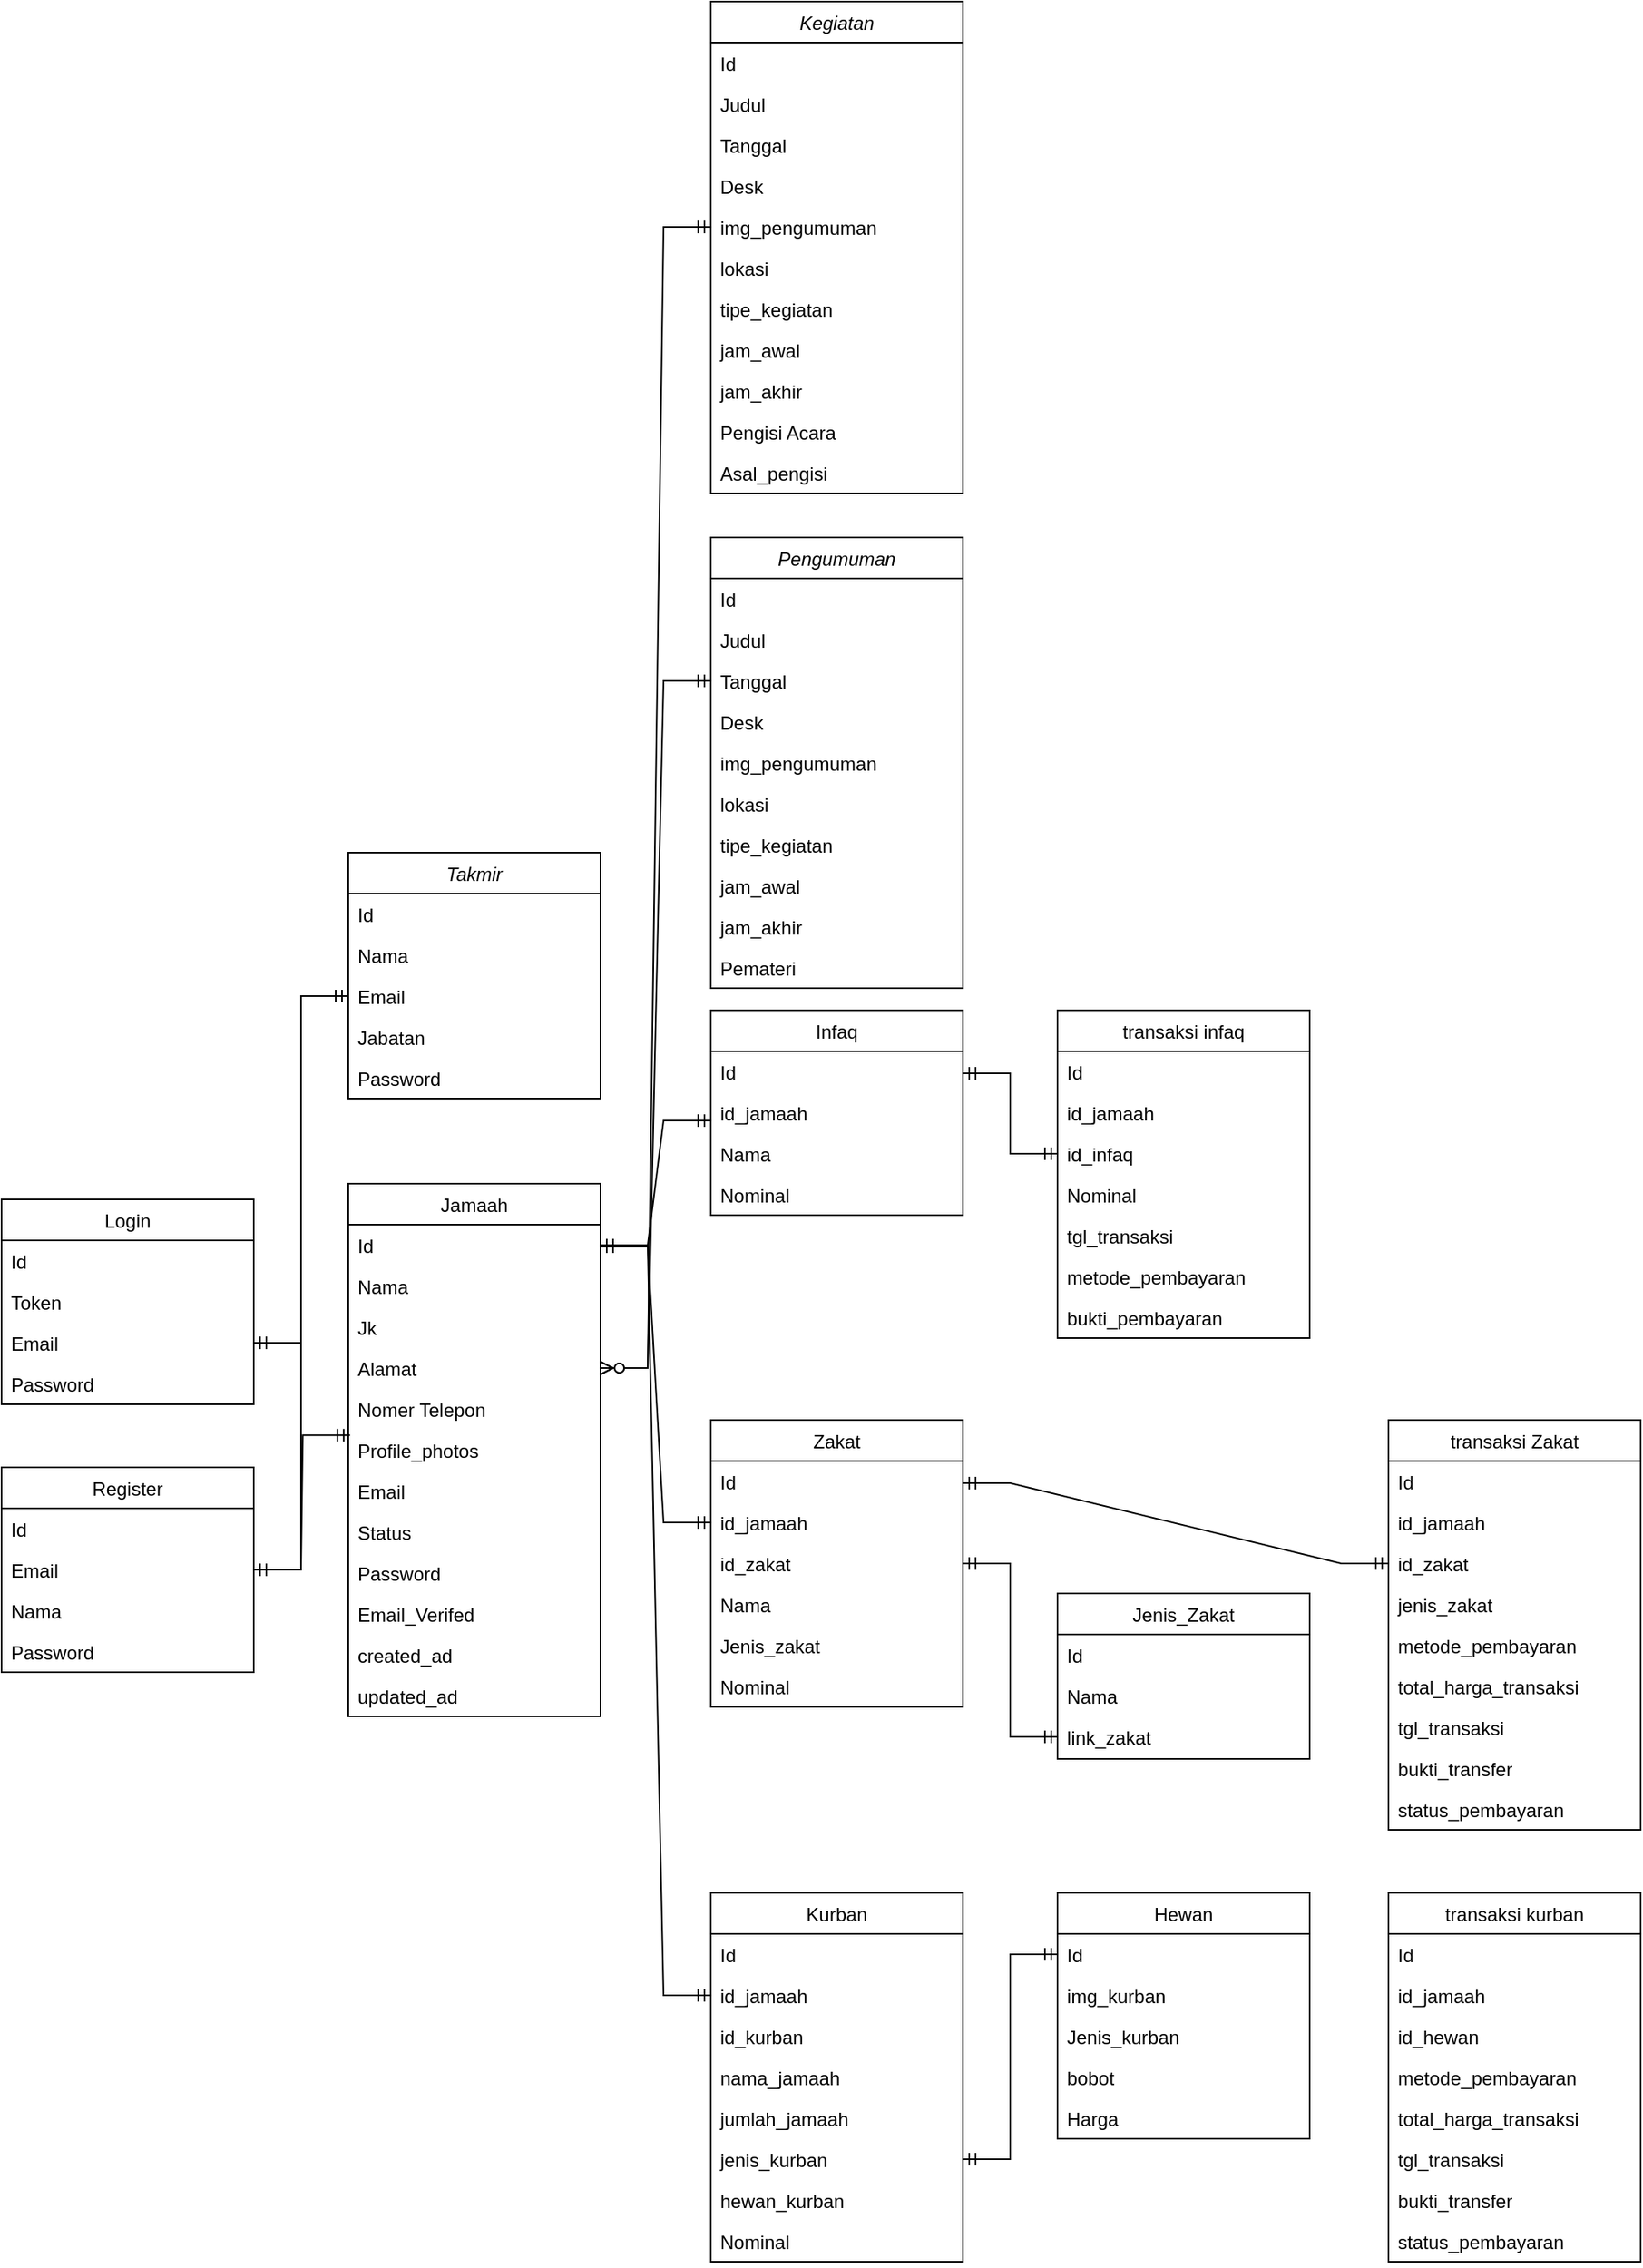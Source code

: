 <mxfile version="22.1.3" type="github">
  <diagram id="C5RBs43oDa-KdzZeNtuy" name="Page-1">
    <mxGraphModel dx="1323" dy="1892" grid="1" gridSize="10" guides="1" tooltips="1" connect="1" arrows="1" fold="1" page="1" pageScale="1" pageWidth="827" pageHeight="1169" math="0" shadow="0">
      <root>
        <mxCell id="WIyWlLk6GJQsqaUBKTNV-0" />
        <mxCell id="WIyWlLk6GJQsqaUBKTNV-1" parent="WIyWlLk6GJQsqaUBKTNV-0" />
        <mxCell id="zkfFHV4jXpPFQw0GAbJ--0" value="Takmir" style="swimlane;fontStyle=2;align=center;verticalAlign=top;childLayout=stackLayout;horizontal=1;startSize=26;horizontalStack=0;resizeParent=1;resizeLast=0;collapsible=1;marginBottom=0;rounded=0;shadow=0;strokeWidth=1;" parent="WIyWlLk6GJQsqaUBKTNV-1" vertex="1">
          <mxGeometry x="250" y="-10" width="160" height="156" as="geometry">
            <mxRectangle x="230" y="140" width="160" height="26" as="alternateBounds" />
          </mxGeometry>
        </mxCell>
        <mxCell id="zkfFHV4jXpPFQw0GAbJ--1" value="Id" style="text;align=left;verticalAlign=top;spacingLeft=4;spacingRight=4;overflow=hidden;rotatable=0;points=[[0,0.5],[1,0.5]];portConstraint=eastwest;" parent="zkfFHV4jXpPFQw0GAbJ--0" vertex="1">
          <mxGeometry y="26" width="160" height="26" as="geometry" />
        </mxCell>
        <mxCell id="zkfFHV4jXpPFQw0GAbJ--2" value="Nama" style="text;align=left;verticalAlign=top;spacingLeft=4;spacingRight=4;overflow=hidden;rotatable=0;points=[[0,0.5],[1,0.5]];portConstraint=eastwest;rounded=0;shadow=0;html=0;" parent="zkfFHV4jXpPFQw0GAbJ--0" vertex="1">
          <mxGeometry y="52" width="160" height="26" as="geometry" />
        </mxCell>
        <mxCell id="zkfFHV4jXpPFQw0GAbJ--3" value="Email" style="text;align=left;verticalAlign=top;spacingLeft=4;spacingRight=4;overflow=hidden;rotatable=0;points=[[0,0.5],[1,0.5]];portConstraint=eastwest;rounded=0;shadow=0;html=0;" parent="zkfFHV4jXpPFQw0GAbJ--0" vertex="1">
          <mxGeometry y="78" width="160" height="26" as="geometry" />
        </mxCell>
        <mxCell id="IEiUYzsJr4Xphvoh2t9h-0" value="Jabatan" style="text;align=left;verticalAlign=top;spacingLeft=4;spacingRight=4;overflow=hidden;rotatable=0;points=[[0,0.5],[1,0.5]];portConstraint=eastwest;rounded=0;shadow=0;html=0;" parent="zkfFHV4jXpPFQw0GAbJ--0" vertex="1">
          <mxGeometry y="104" width="160" height="26" as="geometry" />
        </mxCell>
        <mxCell id="IEiUYzsJr4Xphvoh2t9h-4" value="Password" style="text;align=left;verticalAlign=top;spacingLeft=4;spacingRight=4;overflow=hidden;rotatable=0;points=[[0,0.5],[1,0.5]];portConstraint=eastwest;rounded=0;shadow=0;html=0;" parent="zkfFHV4jXpPFQw0GAbJ--0" vertex="1">
          <mxGeometry y="130" width="160" height="26" as="geometry" />
        </mxCell>
        <mxCell id="zkfFHV4jXpPFQw0GAbJ--6" value="Jamaah" style="swimlane;fontStyle=0;align=center;verticalAlign=top;childLayout=stackLayout;horizontal=1;startSize=26;horizontalStack=0;resizeParent=1;resizeLast=0;collapsible=1;marginBottom=0;rounded=0;shadow=0;strokeWidth=1;" parent="WIyWlLk6GJQsqaUBKTNV-1" vertex="1">
          <mxGeometry x="250" y="200" width="160" height="338" as="geometry">
            <mxRectangle x="130" y="380" width="160" height="26" as="alternateBounds" />
          </mxGeometry>
        </mxCell>
        <mxCell id="zkfFHV4jXpPFQw0GAbJ--7" value="Id" style="text;align=left;verticalAlign=top;spacingLeft=4;spacingRight=4;overflow=hidden;rotatable=0;points=[[0,0.5],[1,0.5]];portConstraint=eastwest;" parent="zkfFHV4jXpPFQw0GAbJ--6" vertex="1">
          <mxGeometry y="26" width="160" height="26" as="geometry" />
        </mxCell>
        <mxCell id="zkfFHV4jXpPFQw0GAbJ--8" value="Nama" style="text;align=left;verticalAlign=top;spacingLeft=4;spacingRight=4;overflow=hidden;rotatable=0;points=[[0,0.5],[1,0.5]];portConstraint=eastwest;rounded=0;shadow=0;html=0;" parent="zkfFHV4jXpPFQw0GAbJ--6" vertex="1">
          <mxGeometry y="52" width="160" height="26" as="geometry" />
        </mxCell>
        <mxCell id="zkfFHV4jXpPFQw0GAbJ--11" value="Jk" style="text;align=left;verticalAlign=top;spacingLeft=4;spacingRight=4;overflow=hidden;rotatable=0;points=[[0,0.5],[1,0.5]];portConstraint=eastwest;" parent="zkfFHV4jXpPFQw0GAbJ--6" vertex="1">
          <mxGeometry y="78" width="160" height="26" as="geometry" />
        </mxCell>
        <mxCell id="IEiUYzsJr4Xphvoh2t9h-1" value="Alamat" style="text;align=left;verticalAlign=top;spacingLeft=4;spacingRight=4;overflow=hidden;rotatable=0;points=[[0,0.5],[1,0.5]];portConstraint=eastwest;" parent="zkfFHV4jXpPFQw0GAbJ--6" vertex="1">
          <mxGeometry y="104" width="160" height="26" as="geometry" />
        </mxCell>
        <mxCell id="IEiUYzsJr4Xphvoh2t9h-5" value="Nomer Telepon" style="text;align=left;verticalAlign=top;spacingLeft=4;spacingRight=4;overflow=hidden;rotatable=0;points=[[0,0.5],[1,0.5]];portConstraint=eastwest;" parent="zkfFHV4jXpPFQw0GAbJ--6" vertex="1">
          <mxGeometry y="130" width="160" height="26" as="geometry" />
        </mxCell>
        <mxCell id="IEiUYzsJr4Xphvoh2t9h-25" value="Profile_photos" style="text;align=left;verticalAlign=top;spacingLeft=4;spacingRight=4;overflow=hidden;rotatable=0;points=[[0,0.5],[1,0.5]];portConstraint=eastwest;" parent="zkfFHV4jXpPFQw0GAbJ--6" vertex="1">
          <mxGeometry y="156" width="160" height="26" as="geometry" />
        </mxCell>
        <mxCell id="IEiUYzsJr4Xphvoh2t9h-2" value="Email" style="text;align=left;verticalAlign=top;spacingLeft=4;spacingRight=4;overflow=hidden;rotatable=0;points=[[0,0.5],[1,0.5]];portConstraint=eastwest;" parent="zkfFHV4jXpPFQw0GAbJ--6" vertex="1">
          <mxGeometry y="182" width="160" height="26" as="geometry" />
        </mxCell>
        <mxCell id="IEiUYzsJr4Xphvoh2t9h-26" value="Status" style="text;align=left;verticalAlign=top;spacingLeft=4;spacingRight=4;overflow=hidden;rotatable=0;points=[[0,0.5],[1,0.5]];portConstraint=eastwest;" parent="zkfFHV4jXpPFQw0GAbJ--6" vertex="1">
          <mxGeometry y="208" width="160" height="26" as="geometry" />
        </mxCell>
        <mxCell id="IEiUYzsJr4Xphvoh2t9h-3" value="Password" style="text;align=left;verticalAlign=top;spacingLeft=4;spacingRight=4;overflow=hidden;rotatable=0;points=[[0,0.5],[1,0.5]];portConstraint=eastwest;" parent="zkfFHV4jXpPFQw0GAbJ--6" vertex="1">
          <mxGeometry y="234" width="160" height="26" as="geometry" />
        </mxCell>
        <mxCell id="IEiUYzsJr4Xphvoh2t9h-27" value="Email_Verifed" style="text;align=left;verticalAlign=top;spacingLeft=4;spacingRight=4;overflow=hidden;rotatable=0;points=[[0,0.5],[1,0.5]];portConstraint=eastwest;" parent="zkfFHV4jXpPFQw0GAbJ--6" vertex="1">
          <mxGeometry y="260" width="160" height="26" as="geometry" />
        </mxCell>
        <mxCell id="IEiUYzsJr4Xphvoh2t9h-24" value="created_ad" style="text;align=left;verticalAlign=top;spacingLeft=4;spacingRight=4;overflow=hidden;rotatable=0;points=[[0,0.5],[1,0.5]];portConstraint=eastwest;" parent="zkfFHV4jXpPFQw0GAbJ--6" vertex="1">
          <mxGeometry y="286" width="160" height="26" as="geometry" />
        </mxCell>
        <mxCell id="IEiUYzsJr4Xphvoh2t9h-23" value="updated_ad" style="text;align=left;verticalAlign=top;spacingLeft=4;spacingRight=4;overflow=hidden;rotatable=0;points=[[0,0.5],[1,0.5]];portConstraint=eastwest;" parent="zkfFHV4jXpPFQw0GAbJ--6" vertex="1">
          <mxGeometry y="312" width="160" height="26" as="geometry" />
        </mxCell>
        <mxCell id="zkfFHV4jXpPFQw0GAbJ--13" value="Infaq" style="swimlane;fontStyle=0;align=center;verticalAlign=top;childLayout=stackLayout;horizontal=1;startSize=26;horizontalStack=0;resizeParent=1;resizeLast=0;collapsible=1;marginBottom=0;rounded=0;shadow=0;strokeWidth=1;" parent="WIyWlLk6GJQsqaUBKTNV-1" vertex="1">
          <mxGeometry x="480" y="90" width="160" height="130" as="geometry">
            <mxRectangle x="340" y="380" width="170" height="26" as="alternateBounds" />
          </mxGeometry>
        </mxCell>
        <mxCell id="zkfFHV4jXpPFQw0GAbJ--14" value="Id" style="text;align=left;verticalAlign=top;spacingLeft=4;spacingRight=4;overflow=hidden;rotatable=0;points=[[0,0.5],[1,0.5]];portConstraint=eastwest;" parent="zkfFHV4jXpPFQw0GAbJ--13" vertex="1">
          <mxGeometry y="26" width="160" height="26" as="geometry" />
        </mxCell>
        <mxCell id="IEiUYzsJr4Xphvoh2t9h-9" value="id_jamaah" style="text;align=left;verticalAlign=top;spacingLeft=4;spacingRight=4;overflow=hidden;rotatable=0;points=[[0,0.5],[1,0.5]];portConstraint=eastwest;" parent="zkfFHV4jXpPFQw0GAbJ--13" vertex="1">
          <mxGeometry y="52" width="160" height="26" as="geometry" />
        </mxCell>
        <mxCell id="IEiUYzsJr4Xphvoh2t9h-7" value="Nama" style="text;align=left;verticalAlign=top;spacingLeft=4;spacingRight=4;overflow=hidden;rotatable=0;points=[[0,0.5],[1,0.5]];portConstraint=eastwest;" parent="zkfFHV4jXpPFQw0GAbJ--13" vertex="1">
          <mxGeometry y="78" width="160" height="26" as="geometry" />
        </mxCell>
        <mxCell id="IEiUYzsJr4Xphvoh2t9h-8" value="Nominal" style="text;align=left;verticalAlign=top;spacingLeft=4;spacingRight=4;overflow=hidden;rotatable=0;points=[[0,0.5],[1,0.5]];portConstraint=eastwest;" parent="zkfFHV4jXpPFQw0GAbJ--13" vertex="1">
          <mxGeometry y="104" width="160" height="26" as="geometry" />
        </mxCell>
        <mxCell id="IEiUYzsJr4Xphvoh2t9h-10" value="Zakat" style="swimlane;fontStyle=0;align=center;verticalAlign=top;childLayout=stackLayout;horizontal=1;startSize=26;horizontalStack=0;resizeParent=1;resizeLast=0;collapsible=1;marginBottom=0;rounded=0;shadow=0;strokeWidth=1;" parent="WIyWlLk6GJQsqaUBKTNV-1" vertex="1">
          <mxGeometry x="480" y="350" width="160" height="182" as="geometry">
            <mxRectangle x="340" y="380" width="170" height="26" as="alternateBounds" />
          </mxGeometry>
        </mxCell>
        <mxCell id="IEiUYzsJr4Xphvoh2t9h-11" value="Id" style="text;align=left;verticalAlign=top;spacingLeft=4;spacingRight=4;overflow=hidden;rotatable=0;points=[[0,0.5],[1,0.5]];portConstraint=eastwest;" parent="IEiUYzsJr4Xphvoh2t9h-10" vertex="1">
          <mxGeometry y="26" width="160" height="26" as="geometry" />
        </mxCell>
        <mxCell id="IEiUYzsJr4Xphvoh2t9h-12" value="id_jamaah" style="text;align=left;verticalAlign=top;spacingLeft=4;spacingRight=4;overflow=hidden;rotatable=0;points=[[0,0.5],[1,0.5]];portConstraint=eastwest;" parent="IEiUYzsJr4Xphvoh2t9h-10" vertex="1">
          <mxGeometry y="52" width="160" height="26" as="geometry" />
        </mxCell>
        <mxCell id="IEiUYzsJr4Xphvoh2t9h-15" value="id_zakat" style="text;align=left;verticalAlign=top;spacingLeft=4;spacingRight=4;overflow=hidden;rotatable=0;points=[[0,0.5],[1,0.5]];portConstraint=eastwest;" parent="IEiUYzsJr4Xphvoh2t9h-10" vertex="1">
          <mxGeometry y="78" width="160" height="26" as="geometry" />
        </mxCell>
        <mxCell id="IEiUYzsJr4Xphvoh2t9h-13" value="Nama" style="text;align=left;verticalAlign=top;spacingLeft=4;spacingRight=4;overflow=hidden;rotatable=0;points=[[0,0.5],[1,0.5]];portConstraint=eastwest;" parent="IEiUYzsJr4Xphvoh2t9h-10" vertex="1">
          <mxGeometry y="104" width="160" height="26" as="geometry" />
        </mxCell>
        <mxCell id="IEiUYzsJr4Xphvoh2t9h-16" value="Jenis_zakat" style="text;align=left;verticalAlign=top;spacingLeft=4;spacingRight=4;overflow=hidden;rotatable=0;points=[[0,0.5],[1,0.5]];portConstraint=eastwest;" parent="IEiUYzsJr4Xphvoh2t9h-10" vertex="1">
          <mxGeometry y="130" width="160" height="26" as="geometry" />
        </mxCell>
        <mxCell id="IEiUYzsJr4Xphvoh2t9h-14" value="Nominal" style="text;align=left;verticalAlign=top;spacingLeft=4;spacingRight=4;overflow=hidden;rotatable=0;points=[[0,0.5],[1,0.5]];portConstraint=eastwest;" parent="IEiUYzsJr4Xphvoh2t9h-10" vertex="1">
          <mxGeometry y="156" width="160" height="26" as="geometry" />
        </mxCell>
        <mxCell id="IEiUYzsJr4Xphvoh2t9h-17" value="Login" style="swimlane;fontStyle=0;align=center;verticalAlign=top;childLayout=stackLayout;horizontal=1;startSize=26;horizontalStack=0;resizeParent=1;resizeLast=0;collapsible=1;marginBottom=0;rounded=0;shadow=0;strokeWidth=1;" parent="WIyWlLk6GJQsqaUBKTNV-1" vertex="1">
          <mxGeometry x="30" y="210" width="160" height="130" as="geometry">
            <mxRectangle x="340" y="380" width="170" height="26" as="alternateBounds" />
          </mxGeometry>
        </mxCell>
        <mxCell id="IEiUYzsJr4Xphvoh2t9h-18" value="Id" style="text;align=left;verticalAlign=top;spacingLeft=4;spacingRight=4;overflow=hidden;rotatable=0;points=[[0,0.5],[1,0.5]];portConstraint=eastwest;" parent="IEiUYzsJr4Xphvoh2t9h-17" vertex="1">
          <mxGeometry y="26" width="160" height="26" as="geometry" />
        </mxCell>
        <mxCell id="IEiUYzsJr4Xphvoh2t9h-20" value="Token" style="text;align=left;verticalAlign=top;spacingLeft=4;spacingRight=4;overflow=hidden;rotatable=0;points=[[0,0.5],[1,0.5]];portConstraint=eastwest;" parent="IEiUYzsJr4Xphvoh2t9h-17" vertex="1">
          <mxGeometry y="52" width="160" height="26" as="geometry" />
        </mxCell>
        <mxCell id="IEiUYzsJr4Xphvoh2t9h-21" value="Email" style="text;align=left;verticalAlign=top;spacingLeft=4;spacingRight=4;overflow=hidden;rotatable=0;points=[[0,0.5],[1,0.5]];portConstraint=eastwest;" parent="IEiUYzsJr4Xphvoh2t9h-17" vertex="1">
          <mxGeometry y="78" width="160" height="26" as="geometry" />
        </mxCell>
        <mxCell id="IEiUYzsJr4Xphvoh2t9h-22" value="Password" style="text;align=left;verticalAlign=top;spacingLeft=4;spacingRight=4;overflow=hidden;rotatable=0;points=[[0,0.5],[1,0.5]];portConstraint=eastwest;" parent="IEiUYzsJr4Xphvoh2t9h-17" vertex="1">
          <mxGeometry y="104" width="160" height="26" as="geometry" />
        </mxCell>
        <mxCell id="IEiUYzsJr4Xphvoh2t9h-28" value="Register" style="swimlane;fontStyle=0;align=center;verticalAlign=top;childLayout=stackLayout;horizontal=1;startSize=26;horizontalStack=0;resizeParent=1;resizeLast=0;collapsible=1;marginBottom=0;rounded=0;shadow=0;strokeWidth=1;" parent="WIyWlLk6GJQsqaUBKTNV-1" vertex="1">
          <mxGeometry x="30" y="380" width="160" height="130" as="geometry">
            <mxRectangle x="340" y="380" width="170" height="26" as="alternateBounds" />
          </mxGeometry>
        </mxCell>
        <mxCell id="IEiUYzsJr4Xphvoh2t9h-29" value="Id" style="text;align=left;verticalAlign=top;spacingLeft=4;spacingRight=4;overflow=hidden;rotatable=0;points=[[0,0.5],[1,0.5]];portConstraint=eastwest;" parent="IEiUYzsJr4Xphvoh2t9h-28" vertex="1">
          <mxGeometry y="26" width="160" height="26" as="geometry" />
        </mxCell>
        <mxCell id="IEiUYzsJr4Xphvoh2t9h-30" value="Email" style="text;align=left;verticalAlign=top;spacingLeft=4;spacingRight=4;overflow=hidden;rotatable=0;points=[[0,0.5],[1,0.5]];portConstraint=eastwest;" parent="IEiUYzsJr4Xphvoh2t9h-28" vertex="1">
          <mxGeometry y="52" width="160" height="26" as="geometry" />
        </mxCell>
        <mxCell id="IEiUYzsJr4Xphvoh2t9h-31" value="Nama" style="text;align=left;verticalAlign=top;spacingLeft=4;spacingRight=4;overflow=hidden;rotatable=0;points=[[0,0.5],[1,0.5]];portConstraint=eastwest;" parent="IEiUYzsJr4Xphvoh2t9h-28" vertex="1">
          <mxGeometry y="78" width="160" height="26" as="geometry" />
        </mxCell>
        <mxCell id="IEiUYzsJr4Xphvoh2t9h-32" value="Password" style="text;align=left;verticalAlign=top;spacingLeft=4;spacingRight=4;overflow=hidden;rotatable=0;points=[[0,0.5],[1,0.5]];portConstraint=eastwest;" parent="IEiUYzsJr4Xphvoh2t9h-28" vertex="1">
          <mxGeometry y="104" width="160" height="26" as="geometry" />
        </mxCell>
        <mxCell id="IEiUYzsJr4Xphvoh2t9h-33" value="Jenis_Zakat" style="swimlane;fontStyle=0;align=center;verticalAlign=top;childLayout=stackLayout;horizontal=1;startSize=26;horizontalStack=0;resizeParent=1;resizeLast=0;collapsible=1;marginBottom=0;rounded=0;shadow=0;strokeWidth=1;" parent="WIyWlLk6GJQsqaUBKTNV-1" vertex="1">
          <mxGeometry x="700" y="460" width="160" height="105" as="geometry">
            <mxRectangle x="340" y="380" width="170" height="26" as="alternateBounds" />
          </mxGeometry>
        </mxCell>
        <mxCell id="IEiUYzsJr4Xphvoh2t9h-34" value="Id" style="text;align=left;verticalAlign=top;spacingLeft=4;spacingRight=4;overflow=hidden;rotatable=0;points=[[0,0.5],[1,0.5]];portConstraint=eastwest;" parent="IEiUYzsJr4Xphvoh2t9h-33" vertex="1">
          <mxGeometry y="26" width="160" height="26" as="geometry" />
        </mxCell>
        <mxCell id="IEiUYzsJr4Xphvoh2t9h-37" value="Nama" style="text;align=left;verticalAlign=top;spacingLeft=4;spacingRight=4;overflow=hidden;rotatable=0;points=[[0,0.5],[1,0.5]];portConstraint=eastwest;" parent="IEiUYzsJr4Xphvoh2t9h-33" vertex="1">
          <mxGeometry y="52" width="160" height="26" as="geometry" />
        </mxCell>
        <mxCell id="IEiUYzsJr4Xphvoh2t9h-38" value="link_zakat" style="text;align=left;verticalAlign=top;spacingLeft=4;spacingRight=4;overflow=hidden;rotatable=0;points=[[0,0.5],[1,0.5]];portConstraint=eastwest;" parent="IEiUYzsJr4Xphvoh2t9h-33" vertex="1">
          <mxGeometry y="78" width="160" height="26" as="geometry" />
        </mxCell>
        <mxCell id="IEiUYzsJr4Xphvoh2t9h-40" value="Kurban&#xa;" style="swimlane;fontStyle=0;align=center;verticalAlign=top;childLayout=stackLayout;horizontal=1;startSize=26;horizontalStack=0;resizeParent=1;resizeLast=0;collapsible=1;marginBottom=0;rounded=0;shadow=0;strokeWidth=1;" parent="WIyWlLk6GJQsqaUBKTNV-1" vertex="1">
          <mxGeometry x="480" y="650" width="160" height="234" as="geometry">
            <mxRectangle x="340" y="380" width="170" height="26" as="alternateBounds" />
          </mxGeometry>
        </mxCell>
        <mxCell id="IEiUYzsJr4Xphvoh2t9h-41" value="Id" style="text;align=left;verticalAlign=top;spacingLeft=4;spacingRight=4;overflow=hidden;rotatable=0;points=[[0,0.5],[1,0.5]];portConstraint=eastwest;" parent="IEiUYzsJr4Xphvoh2t9h-40" vertex="1">
          <mxGeometry y="26" width="160" height="26" as="geometry" />
        </mxCell>
        <mxCell id="IEiUYzsJr4Xphvoh2t9h-42" value="id_jamaah" style="text;align=left;verticalAlign=top;spacingLeft=4;spacingRight=4;overflow=hidden;rotatable=0;points=[[0,0.5],[1,0.5]];portConstraint=eastwest;" parent="IEiUYzsJr4Xphvoh2t9h-40" vertex="1">
          <mxGeometry y="52" width="160" height="26" as="geometry" />
        </mxCell>
        <mxCell id="4h6nkLaj4pxRH3iRl3Ve-17" value="id_kurban" style="text;align=left;verticalAlign=top;spacingLeft=4;spacingRight=4;overflow=hidden;rotatable=0;points=[[0,0.5],[1,0.5]];portConstraint=eastwest;" vertex="1" parent="IEiUYzsJr4Xphvoh2t9h-40">
          <mxGeometry y="78" width="160" height="26" as="geometry" />
        </mxCell>
        <mxCell id="9MKhEtc_N4q0ZVlKwMZ0-0" value="nama_jamaah" style="text;align=left;verticalAlign=top;spacingLeft=4;spacingRight=4;overflow=hidden;rotatable=0;points=[[0,0.5],[1,0.5]];portConstraint=eastwest;" parent="IEiUYzsJr4Xphvoh2t9h-40" vertex="1">
          <mxGeometry y="104" width="160" height="26" as="geometry" />
        </mxCell>
        <mxCell id="9MKhEtc_N4q0ZVlKwMZ0-1" value="jumlah_jamaah&#xa;&#xa;" style="text;align=left;verticalAlign=top;spacingLeft=4;spacingRight=4;overflow=hidden;rotatable=0;points=[[0,0.5],[1,0.5]];portConstraint=eastwest;" parent="IEiUYzsJr4Xphvoh2t9h-40" vertex="1">
          <mxGeometry y="130" width="160" height="26" as="geometry" />
        </mxCell>
        <mxCell id="IEiUYzsJr4Xphvoh2t9h-43" value="jenis_kurban" style="text;align=left;verticalAlign=top;spacingLeft=4;spacingRight=4;overflow=hidden;rotatable=0;points=[[0,0.5],[1,0.5]];portConstraint=eastwest;" parent="IEiUYzsJr4Xphvoh2t9h-40" vertex="1">
          <mxGeometry y="156" width="160" height="26" as="geometry" />
        </mxCell>
        <mxCell id="IEiUYzsJr4Xphvoh2t9h-44" value="hewan_kurban" style="text;align=left;verticalAlign=top;spacingLeft=4;spacingRight=4;overflow=hidden;rotatable=0;points=[[0,0.5],[1,0.5]];portConstraint=eastwest;" parent="IEiUYzsJr4Xphvoh2t9h-40" vertex="1">
          <mxGeometry y="182" width="160" height="26" as="geometry" />
        </mxCell>
        <mxCell id="IEiUYzsJr4Xphvoh2t9h-45" value="Nominal" style="text;align=left;verticalAlign=top;spacingLeft=4;spacingRight=4;overflow=hidden;rotatable=0;points=[[0,0.5],[1,0.5]];portConstraint=eastwest;" parent="IEiUYzsJr4Xphvoh2t9h-40" vertex="1">
          <mxGeometry y="208" width="160" height="26" as="geometry" />
        </mxCell>
        <mxCell id="IEiUYzsJr4Xphvoh2t9h-54" value="Pengumuman" style="swimlane;fontStyle=2;align=center;verticalAlign=top;childLayout=stackLayout;horizontal=1;startSize=26;horizontalStack=0;resizeParent=1;resizeLast=0;collapsible=1;marginBottom=0;rounded=0;shadow=0;strokeWidth=1;" parent="WIyWlLk6GJQsqaUBKTNV-1" vertex="1">
          <mxGeometry x="480" y="-210" width="160" height="286" as="geometry">
            <mxRectangle x="230" y="140" width="160" height="26" as="alternateBounds" />
          </mxGeometry>
        </mxCell>
        <mxCell id="IEiUYzsJr4Xphvoh2t9h-55" value="Id" style="text;align=left;verticalAlign=top;spacingLeft=4;spacingRight=4;overflow=hidden;rotatable=0;points=[[0,0.5],[1,0.5]];portConstraint=eastwest;" parent="IEiUYzsJr4Xphvoh2t9h-54" vertex="1">
          <mxGeometry y="26" width="160" height="26" as="geometry" />
        </mxCell>
        <mxCell id="IEiUYzsJr4Xphvoh2t9h-56" value="Judul" style="text;align=left;verticalAlign=top;spacingLeft=4;spacingRight=4;overflow=hidden;rotatable=0;points=[[0,0.5],[1,0.5]];portConstraint=eastwest;rounded=0;shadow=0;html=0;" parent="IEiUYzsJr4Xphvoh2t9h-54" vertex="1">
          <mxGeometry y="52" width="160" height="26" as="geometry" />
        </mxCell>
        <mxCell id="IEiUYzsJr4Xphvoh2t9h-57" value="Tanggal&#xa;" style="text;align=left;verticalAlign=top;spacingLeft=4;spacingRight=4;overflow=hidden;rotatable=0;points=[[0,0.5],[1,0.5]];portConstraint=eastwest;rounded=0;shadow=0;html=0;" parent="IEiUYzsJr4Xphvoh2t9h-54" vertex="1">
          <mxGeometry y="78" width="160" height="26" as="geometry" />
        </mxCell>
        <mxCell id="IEiUYzsJr4Xphvoh2t9h-58" value="Desk" style="text;align=left;verticalAlign=top;spacingLeft=4;spacingRight=4;overflow=hidden;rotatable=0;points=[[0,0.5],[1,0.5]];portConstraint=eastwest;rounded=0;shadow=0;html=0;" parent="IEiUYzsJr4Xphvoh2t9h-54" vertex="1">
          <mxGeometry y="104" width="160" height="26" as="geometry" />
        </mxCell>
        <mxCell id="IEiUYzsJr4Xphvoh2t9h-59" value="img_pengumuman" style="text;align=left;verticalAlign=top;spacingLeft=4;spacingRight=4;overflow=hidden;rotatable=0;points=[[0,0.5],[1,0.5]];portConstraint=eastwest;rounded=0;shadow=0;html=0;" parent="IEiUYzsJr4Xphvoh2t9h-54" vertex="1">
          <mxGeometry y="130" width="160" height="26" as="geometry" />
        </mxCell>
        <mxCell id="1JYT7q83hcso8mYHsDBU-39" value="lokasi" style="text;align=left;verticalAlign=top;spacingLeft=4;spacingRight=4;overflow=hidden;rotatable=0;points=[[0,0.5],[1,0.5]];portConstraint=eastwest;rounded=0;shadow=0;html=0;" parent="IEiUYzsJr4Xphvoh2t9h-54" vertex="1">
          <mxGeometry y="156" width="160" height="26" as="geometry" />
        </mxCell>
        <mxCell id="1JYT7q83hcso8mYHsDBU-40" value="tipe_kegiatan" style="text;align=left;verticalAlign=top;spacingLeft=4;spacingRight=4;overflow=hidden;rotatable=0;points=[[0,0.5],[1,0.5]];portConstraint=eastwest;rounded=0;shadow=0;html=0;" parent="IEiUYzsJr4Xphvoh2t9h-54" vertex="1">
          <mxGeometry y="182" width="160" height="26" as="geometry" />
        </mxCell>
        <mxCell id="1JYT7q83hcso8mYHsDBU-41" value="jam_awal" style="text;align=left;verticalAlign=top;spacingLeft=4;spacingRight=4;overflow=hidden;rotatable=0;points=[[0,0.5],[1,0.5]];portConstraint=eastwest;rounded=0;shadow=0;html=0;" parent="IEiUYzsJr4Xphvoh2t9h-54" vertex="1">
          <mxGeometry y="208" width="160" height="26" as="geometry" />
        </mxCell>
        <mxCell id="1JYT7q83hcso8mYHsDBU-42" value="jam_akhir" style="text;align=left;verticalAlign=top;spacingLeft=4;spacingRight=4;overflow=hidden;rotatable=0;points=[[0,0.5],[1,0.5]];portConstraint=eastwest;rounded=0;shadow=0;html=0;" parent="IEiUYzsJr4Xphvoh2t9h-54" vertex="1">
          <mxGeometry y="234" width="160" height="26" as="geometry" />
        </mxCell>
        <mxCell id="1JYT7q83hcso8mYHsDBU-43" value="Pemateri" style="text;align=left;verticalAlign=top;spacingLeft=4;spacingRight=4;overflow=hidden;rotatable=0;points=[[0,0.5],[1,0.5]];portConstraint=eastwest;rounded=0;shadow=0;html=0;" parent="IEiUYzsJr4Xphvoh2t9h-54" vertex="1">
          <mxGeometry y="260" width="160" height="26" as="geometry" />
        </mxCell>
        <mxCell id="1JYT7q83hcso8mYHsDBU-0" value="Hewan" style="swimlane;fontStyle=0;align=center;verticalAlign=top;childLayout=stackLayout;horizontal=1;startSize=26;horizontalStack=0;resizeParent=1;resizeLast=0;collapsible=1;marginBottom=0;rounded=0;shadow=0;strokeWidth=1;" parent="WIyWlLk6GJQsqaUBKTNV-1" vertex="1">
          <mxGeometry x="700" y="650" width="160" height="156" as="geometry">
            <mxRectangle x="340" y="380" width="170" height="26" as="alternateBounds" />
          </mxGeometry>
        </mxCell>
        <mxCell id="1JYT7q83hcso8mYHsDBU-1" value="Id" style="text;align=left;verticalAlign=top;spacingLeft=4;spacingRight=4;overflow=hidden;rotatable=0;points=[[0,0.5],[1,0.5]];portConstraint=eastwest;" parent="1JYT7q83hcso8mYHsDBU-0" vertex="1">
          <mxGeometry y="26" width="160" height="26" as="geometry" />
        </mxCell>
        <mxCell id="1JYT7q83hcso8mYHsDBU-5" value="img_kurban" style="text;align=left;verticalAlign=top;spacingLeft=4;spacingRight=4;overflow=hidden;rotatable=0;points=[[0,0.5],[1,0.5]];portConstraint=eastwest;" parent="1JYT7q83hcso8mYHsDBU-0" vertex="1">
          <mxGeometry y="52" width="160" height="26" as="geometry" />
        </mxCell>
        <mxCell id="1JYT7q83hcso8mYHsDBU-2" value="Jenis_kurban" style="text;align=left;verticalAlign=top;spacingLeft=4;spacingRight=4;overflow=hidden;rotatable=0;points=[[0,0.5],[1,0.5]];portConstraint=eastwest;" parent="1JYT7q83hcso8mYHsDBU-0" vertex="1">
          <mxGeometry y="78" width="160" height="26" as="geometry" />
        </mxCell>
        <mxCell id="1JYT7q83hcso8mYHsDBU-3" value="bobot" style="text;align=left;verticalAlign=top;spacingLeft=4;spacingRight=4;overflow=hidden;rotatable=0;points=[[0,0.5],[1,0.5]];portConstraint=eastwest;" parent="1JYT7q83hcso8mYHsDBU-0" vertex="1">
          <mxGeometry y="104" width="160" height="26" as="geometry" />
        </mxCell>
        <mxCell id="1JYT7q83hcso8mYHsDBU-4" value="Harga" style="text;align=left;verticalAlign=top;spacingLeft=4;spacingRight=4;overflow=hidden;rotatable=0;points=[[0,0.5],[1,0.5]];portConstraint=eastwest;" parent="1JYT7q83hcso8mYHsDBU-0" vertex="1">
          <mxGeometry y="130" width="160" height="26" as="geometry" />
        </mxCell>
        <mxCell id="1JYT7q83hcso8mYHsDBU-6" value="transaksi kurban" style="swimlane;fontStyle=0;align=center;verticalAlign=top;childLayout=stackLayout;horizontal=1;startSize=26;horizontalStack=0;resizeParent=1;resizeLast=0;collapsible=1;marginBottom=0;rounded=0;shadow=0;strokeWidth=1;" parent="WIyWlLk6GJQsqaUBKTNV-1" vertex="1">
          <mxGeometry x="910" y="650" width="160" height="234" as="geometry">
            <mxRectangle x="340" y="380" width="170" height="26" as="alternateBounds" />
          </mxGeometry>
        </mxCell>
        <mxCell id="1JYT7q83hcso8mYHsDBU-7" value="Id" style="text;align=left;verticalAlign=top;spacingLeft=4;spacingRight=4;overflow=hidden;rotatable=0;points=[[0,0.5],[1,0.5]];portConstraint=eastwest;" parent="1JYT7q83hcso8mYHsDBU-6" vertex="1">
          <mxGeometry y="26" width="160" height="26" as="geometry" />
        </mxCell>
        <mxCell id="1JYT7q83hcso8mYHsDBU-8" value="id_jamaah" style="text;align=left;verticalAlign=top;spacingLeft=4;spacingRight=4;overflow=hidden;rotatable=0;points=[[0,0.5],[1,0.5]];portConstraint=eastwest;" parent="1JYT7q83hcso8mYHsDBU-6" vertex="1">
          <mxGeometry y="52" width="160" height="26" as="geometry" />
        </mxCell>
        <mxCell id="1JYT7q83hcso8mYHsDBU-9" value="id_hewan" style="text;align=left;verticalAlign=top;spacingLeft=4;spacingRight=4;overflow=hidden;rotatable=0;points=[[0,0.5],[1,0.5]];portConstraint=eastwest;" parent="1JYT7q83hcso8mYHsDBU-6" vertex="1">
          <mxGeometry y="78" width="160" height="26" as="geometry" />
        </mxCell>
        <mxCell id="1JYT7q83hcso8mYHsDBU-13" value="metode_pembayaran" style="text;align=left;verticalAlign=top;spacingLeft=4;spacingRight=4;overflow=hidden;rotatable=0;points=[[0,0.5],[1,0.5]];portConstraint=eastwest;" parent="1JYT7q83hcso8mYHsDBU-6" vertex="1">
          <mxGeometry y="104" width="160" height="26" as="geometry" />
        </mxCell>
        <mxCell id="1JYT7q83hcso8mYHsDBU-10" value="total_harga_transaksi" style="text;align=left;verticalAlign=top;spacingLeft=4;spacingRight=4;overflow=hidden;rotatable=0;points=[[0,0.5],[1,0.5]];portConstraint=eastwest;" parent="1JYT7q83hcso8mYHsDBU-6" vertex="1">
          <mxGeometry y="130" width="160" height="26" as="geometry" />
        </mxCell>
        <mxCell id="1JYT7q83hcso8mYHsDBU-11" value="tgl_transaksi&#xa;" style="text;align=left;verticalAlign=top;spacingLeft=4;spacingRight=4;overflow=hidden;rotatable=0;points=[[0,0.5],[1,0.5]];portConstraint=eastwest;" parent="1JYT7q83hcso8mYHsDBU-6" vertex="1">
          <mxGeometry y="156" width="160" height="26" as="geometry" />
        </mxCell>
        <mxCell id="1JYT7q83hcso8mYHsDBU-12" value="bukti_transfer&#xa;" style="text;align=left;verticalAlign=top;spacingLeft=4;spacingRight=4;overflow=hidden;rotatable=0;points=[[0,0.5],[1,0.5]];portConstraint=eastwest;" parent="1JYT7q83hcso8mYHsDBU-6" vertex="1">
          <mxGeometry y="182" width="160" height="26" as="geometry" />
        </mxCell>
        <mxCell id="1JYT7q83hcso8mYHsDBU-14" value="status_pembayaran&#xa;" style="text;align=left;verticalAlign=top;spacingLeft=4;spacingRight=4;overflow=hidden;rotatable=0;points=[[0,0.5],[1,0.5]];portConstraint=eastwest;" parent="1JYT7q83hcso8mYHsDBU-6" vertex="1">
          <mxGeometry y="208" width="160" height="26" as="geometry" />
        </mxCell>
        <mxCell id="1JYT7q83hcso8mYHsDBU-15" value="transaksi Zakat&#xa;" style="swimlane;fontStyle=0;align=center;verticalAlign=top;childLayout=stackLayout;horizontal=1;startSize=26;horizontalStack=0;resizeParent=1;resizeLast=0;collapsible=1;marginBottom=0;rounded=0;shadow=0;strokeWidth=1;" parent="WIyWlLk6GJQsqaUBKTNV-1" vertex="1">
          <mxGeometry x="910" y="350" width="160" height="260" as="geometry">
            <mxRectangle x="340" y="380" width="170" height="26" as="alternateBounds" />
          </mxGeometry>
        </mxCell>
        <mxCell id="1JYT7q83hcso8mYHsDBU-16" value="Id" style="text;align=left;verticalAlign=top;spacingLeft=4;spacingRight=4;overflow=hidden;rotatable=0;points=[[0,0.5],[1,0.5]];portConstraint=eastwest;" parent="1JYT7q83hcso8mYHsDBU-15" vertex="1">
          <mxGeometry y="26" width="160" height="26" as="geometry" />
        </mxCell>
        <mxCell id="1JYT7q83hcso8mYHsDBU-17" value="id_jamaah" style="text;align=left;verticalAlign=top;spacingLeft=4;spacingRight=4;overflow=hidden;rotatable=0;points=[[0,0.5],[1,0.5]];portConstraint=eastwest;" parent="1JYT7q83hcso8mYHsDBU-15" vertex="1">
          <mxGeometry y="52" width="160" height="26" as="geometry" />
        </mxCell>
        <mxCell id="1JYT7q83hcso8mYHsDBU-18" value="id_zakat" style="text;align=left;verticalAlign=top;spacingLeft=4;spacingRight=4;overflow=hidden;rotatable=0;points=[[0,0.5],[1,0.5]];portConstraint=eastwest;" parent="1JYT7q83hcso8mYHsDBU-15" vertex="1">
          <mxGeometry y="78" width="160" height="26" as="geometry" />
        </mxCell>
        <mxCell id="1JYT7q83hcso8mYHsDBU-24" value="jenis_zakat" style="text;align=left;verticalAlign=top;spacingLeft=4;spacingRight=4;overflow=hidden;rotatable=0;points=[[0,0.5],[1,0.5]];portConstraint=eastwest;" parent="1JYT7q83hcso8mYHsDBU-15" vertex="1">
          <mxGeometry y="104" width="160" height="26" as="geometry" />
        </mxCell>
        <mxCell id="1JYT7q83hcso8mYHsDBU-19" value="metode_pembayaran" style="text;align=left;verticalAlign=top;spacingLeft=4;spacingRight=4;overflow=hidden;rotatable=0;points=[[0,0.5],[1,0.5]];portConstraint=eastwest;" parent="1JYT7q83hcso8mYHsDBU-15" vertex="1">
          <mxGeometry y="130" width="160" height="26" as="geometry" />
        </mxCell>
        <mxCell id="1JYT7q83hcso8mYHsDBU-20" value="total_harga_transaksi" style="text;align=left;verticalAlign=top;spacingLeft=4;spacingRight=4;overflow=hidden;rotatable=0;points=[[0,0.5],[1,0.5]];portConstraint=eastwest;" parent="1JYT7q83hcso8mYHsDBU-15" vertex="1">
          <mxGeometry y="156" width="160" height="26" as="geometry" />
        </mxCell>
        <mxCell id="1JYT7q83hcso8mYHsDBU-21" value="tgl_transaksi&#xa;" style="text;align=left;verticalAlign=top;spacingLeft=4;spacingRight=4;overflow=hidden;rotatable=0;points=[[0,0.5],[1,0.5]];portConstraint=eastwest;" parent="1JYT7q83hcso8mYHsDBU-15" vertex="1">
          <mxGeometry y="182" width="160" height="26" as="geometry" />
        </mxCell>
        <mxCell id="1JYT7q83hcso8mYHsDBU-22" value="bukti_transfer&#xa;" style="text;align=left;verticalAlign=top;spacingLeft=4;spacingRight=4;overflow=hidden;rotatable=0;points=[[0,0.5],[1,0.5]];portConstraint=eastwest;" parent="1JYT7q83hcso8mYHsDBU-15" vertex="1">
          <mxGeometry y="208" width="160" height="26" as="geometry" />
        </mxCell>
        <mxCell id="1JYT7q83hcso8mYHsDBU-23" value="status_pembayaran&#xa;" style="text;align=left;verticalAlign=top;spacingLeft=4;spacingRight=4;overflow=hidden;rotatable=0;points=[[0,0.5],[1,0.5]];portConstraint=eastwest;" parent="1JYT7q83hcso8mYHsDBU-15" vertex="1">
          <mxGeometry y="234" width="160" height="26" as="geometry" />
        </mxCell>
        <mxCell id="1JYT7q83hcso8mYHsDBU-26" value="" style="edgeStyle=entityRelationEdgeStyle;fontSize=12;html=1;endArrow=ERmandOne;startArrow=ERmandOne;rounded=0;exitX=1;exitY=0.5;exitDx=0;exitDy=0;entryX=0.007;entryY=0.141;entryDx=0;entryDy=0;entryPerimeter=0;" parent="WIyWlLk6GJQsqaUBKTNV-1" source="IEiUYzsJr4Xphvoh2t9h-30" target="IEiUYzsJr4Xphvoh2t9h-25" edge="1">
          <mxGeometry width="100" height="100" relative="1" as="geometry">
            <mxPoint x="190" y="460" as="sourcePoint" />
            <mxPoint x="290" y="360" as="targetPoint" />
          </mxGeometry>
        </mxCell>
        <mxCell id="1JYT7q83hcso8mYHsDBU-27" value="" style="edgeStyle=entityRelationEdgeStyle;fontSize=12;html=1;endArrow=ERmandOne;startArrow=ERmandOne;rounded=0;exitX=1;exitY=0.5;exitDx=0;exitDy=0;entryX=1;entryY=0.5;entryDx=0;entryDy=0;" parent="WIyWlLk6GJQsqaUBKTNV-1" source="IEiUYzsJr4Xphvoh2t9h-21" target="IEiUYzsJr4Xphvoh2t9h-30" edge="1">
          <mxGeometry width="100" height="100" relative="1" as="geometry">
            <mxPoint x="200" y="455" as="sourcePoint" />
            <mxPoint x="261" y="370" as="targetPoint" />
          </mxGeometry>
        </mxCell>
        <mxCell id="1JYT7q83hcso8mYHsDBU-28" value="" style="edgeStyle=entityRelationEdgeStyle;fontSize=12;html=1;endArrow=ERmandOne;startArrow=ERmandOne;rounded=0;entryX=1;entryY=0.5;entryDx=0;entryDy=0;" parent="WIyWlLk6GJQsqaUBKTNV-1" source="zkfFHV4jXpPFQw0GAbJ--3" target="IEiUYzsJr4Xphvoh2t9h-21" edge="1">
          <mxGeometry width="100" height="100" relative="1" as="geometry">
            <mxPoint x="190" y="20" as="sourcePoint" />
            <mxPoint x="190" y="164" as="targetPoint" />
            <Array as="points">
              <mxPoint x="140" y="70" />
              <mxPoint x="260" y="70" />
            </Array>
          </mxGeometry>
        </mxCell>
        <mxCell id="1JYT7q83hcso8mYHsDBU-29" value="" style="edgeStyle=entityRelationEdgeStyle;fontSize=12;html=1;endArrow=ERzeroToMany;startArrow=ERmandOne;rounded=0;entryX=1;entryY=0.5;entryDx=0;entryDy=0;exitX=0;exitY=0.5;exitDx=0;exitDy=0;" parent="WIyWlLk6GJQsqaUBKTNV-1" source="IEiUYzsJr4Xphvoh2t9h-57" target="IEiUYzsJr4Xphvoh2t9h-1" edge="1">
          <mxGeometry width="100" height="100" relative="1" as="geometry">
            <mxPoint x="50" y="170" as="sourcePoint" />
            <mxPoint x="150" y="70" as="targetPoint" />
          </mxGeometry>
        </mxCell>
        <mxCell id="1JYT7q83hcso8mYHsDBU-31" value="transaksi infaq" style="swimlane;fontStyle=0;align=center;verticalAlign=top;childLayout=stackLayout;horizontal=1;startSize=26;horizontalStack=0;resizeParent=1;resizeLast=0;collapsible=1;marginBottom=0;rounded=0;shadow=0;strokeWidth=1;" parent="WIyWlLk6GJQsqaUBKTNV-1" vertex="1">
          <mxGeometry x="700" y="90" width="160" height="208" as="geometry">
            <mxRectangle x="340" y="380" width="170" height="26" as="alternateBounds" />
          </mxGeometry>
        </mxCell>
        <mxCell id="1JYT7q83hcso8mYHsDBU-32" value="Id" style="text;align=left;verticalAlign=top;spacingLeft=4;spacingRight=4;overflow=hidden;rotatable=0;points=[[0,0.5],[1,0.5]];portConstraint=eastwest;" parent="1JYT7q83hcso8mYHsDBU-31" vertex="1">
          <mxGeometry y="26" width="160" height="26" as="geometry" />
        </mxCell>
        <mxCell id="1JYT7q83hcso8mYHsDBU-33" value="id_jamaah" style="text;align=left;verticalAlign=top;spacingLeft=4;spacingRight=4;overflow=hidden;rotatable=0;points=[[0,0.5],[1,0.5]];portConstraint=eastwest;" parent="1JYT7q83hcso8mYHsDBU-31" vertex="1">
          <mxGeometry y="52" width="160" height="26" as="geometry" />
        </mxCell>
        <mxCell id="1JYT7q83hcso8mYHsDBU-34" value="id_infaq" style="text;align=left;verticalAlign=top;spacingLeft=4;spacingRight=4;overflow=hidden;rotatable=0;points=[[0,0.5],[1,0.5]];portConstraint=eastwest;" parent="1JYT7q83hcso8mYHsDBU-31" vertex="1">
          <mxGeometry y="78" width="160" height="26" as="geometry" />
        </mxCell>
        <mxCell id="1JYT7q83hcso8mYHsDBU-35" value="Nominal" style="text;align=left;verticalAlign=top;spacingLeft=4;spacingRight=4;overflow=hidden;rotatable=0;points=[[0,0.5],[1,0.5]];portConstraint=eastwest;" parent="1JYT7q83hcso8mYHsDBU-31" vertex="1">
          <mxGeometry y="104" width="160" height="26" as="geometry" />
        </mxCell>
        <mxCell id="1JYT7q83hcso8mYHsDBU-36" value="tgl_transaksi" style="text;align=left;verticalAlign=top;spacingLeft=4;spacingRight=4;overflow=hidden;rotatable=0;points=[[0,0.5],[1,0.5]];portConstraint=eastwest;" parent="1JYT7q83hcso8mYHsDBU-31" vertex="1">
          <mxGeometry y="130" width="160" height="26" as="geometry" />
        </mxCell>
        <mxCell id="1JYT7q83hcso8mYHsDBU-37" value="metode_pembayaran" style="text;align=left;verticalAlign=top;spacingLeft=4;spacingRight=4;overflow=hidden;rotatable=0;points=[[0,0.5],[1,0.5]];portConstraint=eastwest;" parent="1JYT7q83hcso8mYHsDBU-31" vertex="1">
          <mxGeometry y="156" width="160" height="26" as="geometry" />
        </mxCell>
        <mxCell id="1JYT7q83hcso8mYHsDBU-38" value="bukti_pembayaran" style="text;align=left;verticalAlign=top;spacingLeft=4;spacingRight=4;overflow=hidden;rotatable=0;points=[[0,0.5],[1,0.5]];portConstraint=eastwest;" parent="1JYT7q83hcso8mYHsDBU-31" vertex="1">
          <mxGeometry y="182" width="160" height="26" as="geometry" />
        </mxCell>
        <mxCell id="9Js0-tfOcnN5wLhnCJ0I-0" value="Kegiatan&#xa;" style="swimlane;fontStyle=2;align=center;verticalAlign=top;childLayout=stackLayout;horizontal=1;startSize=26;horizontalStack=0;resizeParent=1;resizeLast=0;collapsible=1;marginBottom=0;rounded=0;shadow=0;strokeWidth=1;" parent="WIyWlLk6GJQsqaUBKTNV-1" vertex="1">
          <mxGeometry x="480" y="-550" width="160" height="312" as="geometry">
            <mxRectangle x="230" y="140" width="160" height="26" as="alternateBounds" />
          </mxGeometry>
        </mxCell>
        <mxCell id="9Js0-tfOcnN5wLhnCJ0I-1" value="Id" style="text;align=left;verticalAlign=top;spacingLeft=4;spacingRight=4;overflow=hidden;rotatable=0;points=[[0,0.5],[1,0.5]];portConstraint=eastwest;" parent="9Js0-tfOcnN5wLhnCJ0I-0" vertex="1">
          <mxGeometry y="26" width="160" height="26" as="geometry" />
        </mxCell>
        <mxCell id="9Js0-tfOcnN5wLhnCJ0I-2" value="Judul" style="text;align=left;verticalAlign=top;spacingLeft=4;spacingRight=4;overflow=hidden;rotatable=0;points=[[0,0.5],[1,0.5]];portConstraint=eastwest;rounded=0;shadow=0;html=0;" parent="9Js0-tfOcnN5wLhnCJ0I-0" vertex="1">
          <mxGeometry y="52" width="160" height="26" as="geometry" />
        </mxCell>
        <mxCell id="9Js0-tfOcnN5wLhnCJ0I-3" value="Tanggal&#xa;" style="text;align=left;verticalAlign=top;spacingLeft=4;spacingRight=4;overflow=hidden;rotatable=0;points=[[0,0.5],[1,0.5]];portConstraint=eastwest;rounded=0;shadow=0;html=0;" parent="9Js0-tfOcnN5wLhnCJ0I-0" vertex="1">
          <mxGeometry y="78" width="160" height="26" as="geometry" />
        </mxCell>
        <mxCell id="9Js0-tfOcnN5wLhnCJ0I-4" value="Desk" style="text;align=left;verticalAlign=top;spacingLeft=4;spacingRight=4;overflow=hidden;rotatable=0;points=[[0,0.5],[1,0.5]];portConstraint=eastwest;rounded=0;shadow=0;html=0;" parent="9Js0-tfOcnN5wLhnCJ0I-0" vertex="1">
          <mxGeometry y="104" width="160" height="26" as="geometry" />
        </mxCell>
        <mxCell id="9Js0-tfOcnN5wLhnCJ0I-5" value="img_pengumuman" style="text;align=left;verticalAlign=top;spacingLeft=4;spacingRight=4;overflow=hidden;rotatable=0;points=[[0,0.5],[1,0.5]];portConstraint=eastwest;rounded=0;shadow=0;html=0;" parent="9Js0-tfOcnN5wLhnCJ0I-0" vertex="1">
          <mxGeometry y="130" width="160" height="26" as="geometry" />
        </mxCell>
        <mxCell id="9Js0-tfOcnN5wLhnCJ0I-6" value="lokasi" style="text;align=left;verticalAlign=top;spacingLeft=4;spacingRight=4;overflow=hidden;rotatable=0;points=[[0,0.5],[1,0.5]];portConstraint=eastwest;rounded=0;shadow=0;html=0;" parent="9Js0-tfOcnN5wLhnCJ0I-0" vertex="1">
          <mxGeometry y="156" width="160" height="26" as="geometry" />
        </mxCell>
        <mxCell id="9Js0-tfOcnN5wLhnCJ0I-7" value="tipe_kegiatan" style="text;align=left;verticalAlign=top;spacingLeft=4;spacingRight=4;overflow=hidden;rotatable=0;points=[[0,0.5],[1,0.5]];portConstraint=eastwest;rounded=0;shadow=0;html=0;" parent="9Js0-tfOcnN5wLhnCJ0I-0" vertex="1">
          <mxGeometry y="182" width="160" height="26" as="geometry" />
        </mxCell>
        <mxCell id="9Js0-tfOcnN5wLhnCJ0I-8" value="jam_awal" style="text;align=left;verticalAlign=top;spacingLeft=4;spacingRight=4;overflow=hidden;rotatable=0;points=[[0,0.5],[1,0.5]];portConstraint=eastwest;rounded=0;shadow=0;html=0;" parent="9Js0-tfOcnN5wLhnCJ0I-0" vertex="1">
          <mxGeometry y="208" width="160" height="26" as="geometry" />
        </mxCell>
        <mxCell id="9Js0-tfOcnN5wLhnCJ0I-9" value="jam_akhir" style="text;align=left;verticalAlign=top;spacingLeft=4;spacingRight=4;overflow=hidden;rotatable=0;points=[[0,0.5],[1,0.5]];portConstraint=eastwest;rounded=0;shadow=0;html=0;" parent="9Js0-tfOcnN5wLhnCJ0I-0" vertex="1">
          <mxGeometry y="234" width="160" height="26" as="geometry" />
        </mxCell>
        <mxCell id="4h6nkLaj4pxRH3iRl3Ve-0" value="Pengisi Acara" style="text;align=left;verticalAlign=top;spacingLeft=4;spacingRight=4;overflow=hidden;rotatable=0;points=[[0,0.5],[1,0.5]];portConstraint=eastwest;rounded=0;shadow=0;html=0;" vertex="1" parent="9Js0-tfOcnN5wLhnCJ0I-0">
          <mxGeometry y="260" width="160" height="26" as="geometry" />
        </mxCell>
        <mxCell id="4h6nkLaj4pxRH3iRl3Ve-1" value="Asal_pengisi" style="text;align=left;verticalAlign=top;spacingLeft=4;spacingRight=4;overflow=hidden;rotatable=0;points=[[0,0.5],[1,0.5]];portConstraint=eastwest;rounded=0;shadow=0;html=0;" vertex="1" parent="9Js0-tfOcnN5wLhnCJ0I-0">
          <mxGeometry y="286" width="160" height="26" as="geometry" />
        </mxCell>
        <mxCell id="4h6nkLaj4pxRH3iRl3Ve-2" value="" style="edgeStyle=entityRelationEdgeStyle;fontSize=12;html=1;endArrow=ERzeroToMany;startArrow=ERmandOne;rounded=0;entryX=1;entryY=0.5;entryDx=0;entryDy=0;exitX=0;exitY=0.5;exitDx=0;exitDy=0;" edge="1" parent="WIyWlLk6GJQsqaUBKTNV-1" source="9Js0-tfOcnN5wLhnCJ0I-5" target="IEiUYzsJr4Xphvoh2t9h-1">
          <mxGeometry width="100" height="100" relative="1" as="geometry">
            <mxPoint x="490" y="-109" as="sourcePoint" />
            <mxPoint x="420" y="327" as="targetPoint" />
          </mxGeometry>
        </mxCell>
        <mxCell id="4h6nkLaj4pxRH3iRl3Ve-3" value="" style="edgeStyle=entityRelationEdgeStyle;fontSize=12;html=1;endArrow=ERmandOne;startArrow=ERmandOne;rounded=0;exitX=1;exitY=0.5;exitDx=0;exitDy=0;" edge="1" parent="WIyWlLk6GJQsqaUBKTNV-1" source="zkfFHV4jXpPFQw0GAbJ--7">
          <mxGeometry width="100" height="100" relative="1" as="geometry">
            <mxPoint x="390" y="260" as="sourcePoint" />
            <mxPoint x="480" y="160" as="targetPoint" />
          </mxGeometry>
        </mxCell>
        <mxCell id="4h6nkLaj4pxRH3iRl3Ve-4" value="" style="edgeStyle=entityRelationEdgeStyle;fontSize=12;html=1;endArrow=ERmandOne;startArrow=ERmandOne;rounded=0;entryX=0;entryY=0.5;entryDx=0;entryDy=0;" edge="1" parent="WIyWlLk6GJQsqaUBKTNV-1" target="IEiUYzsJr4Xphvoh2t9h-12">
          <mxGeometry width="100" height="100" relative="1" as="geometry">
            <mxPoint x="410" y="240" as="sourcePoint" />
            <mxPoint x="490" y="170" as="targetPoint" />
          </mxGeometry>
        </mxCell>
        <mxCell id="4h6nkLaj4pxRH3iRl3Ve-5" value="" style="edgeStyle=entityRelationEdgeStyle;fontSize=12;html=1;endArrow=ERmandOne;startArrow=ERmandOne;rounded=0;entryX=0;entryY=0.5;entryDx=0;entryDy=0;exitX=1;exitY=0.5;exitDx=0;exitDy=0;" edge="1" parent="WIyWlLk6GJQsqaUBKTNV-1" source="zkfFHV4jXpPFQw0GAbJ--7" target="IEiUYzsJr4Xphvoh2t9h-42">
          <mxGeometry width="100" height="100" relative="1" as="geometry">
            <mxPoint x="420" y="250" as="sourcePoint" />
            <mxPoint x="490" y="425" as="targetPoint" />
          </mxGeometry>
        </mxCell>
        <mxCell id="4h6nkLaj4pxRH3iRl3Ve-12" value="" style="edgeStyle=entityRelationEdgeStyle;fontSize=12;html=1;endArrow=ERmandOne;startArrow=ERmandOne;rounded=0;entryX=0;entryY=0.5;entryDx=0;entryDy=0;" edge="1" parent="WIyWlLk6GJQsqaUBKTNV-1" target="1JYT7q83hcso8mYHsDBU-34">
          <mxGeometry width="100" height="100" relative="1" as="geometry">
            <mxPoint x="640" y="130" as="sourcePoint" />
            <mxPoint x="740" y="30" as="targetPoint" />
          </mxGeometry>
        </mxCell>
        <mxCell id="4h6nkLaj4pxRH3iRl3Ve-14" value="" style="edgeStyle=entityRelationEdgeStyle;fontSize=12;html=1;endArrow=ERmandOne;startArrow=ERmandOne;rounded=0;exitX=1;exitY=0.5;exitDx=0;exitDy=0;entryX=0;entryY=0.5;entryDx=0;entryDy=0;" edge="1" parent="WIyWlLk6GJQsqaUBKTNV-1" source="IEiUYzsJr4Xphvoh2t9h-15" target="IEiUYzsJr4Xphvoh2t9h-38">
          <mxGeometry width="100" height="100" relative="1" as="geometry">
            <mxPoint x="640" y="390" as="sourcePoint" />
            <mxPoint x="710" y="440" as="targetPoint" />
            <Array as="points">
              <mxPoint x="660" y="510" />
            </Array>
          </mxGeometry>
        </mxCell>
        <mxCell id="4h6nkLaj4pxRH3iRl3Ve-15" value="" style="edgeStyle=entityRelationEdgeStyle;fontSize=12;html=1;endArrow=ERmandOne;startArrow=ERmandOne;rounded=0;entryX=0;entryY=0.5;entryDx=0;entryDy=0;" edge="1" parent="WIyWlLk6GJQsqaUBKTNV-1" target="1JYT7q83hcso8mYHsDBU-18">
          <mxGeometry width="100" height="100" relative="1" as="geometry">
            <mxPoint x="640" y="390" as="sourcePoint" />
            <mxPoint x="710" y="451" as="targetPoint" />
            <Array as="points">
              <mxPoint x="670" y="520" />
            </Array>
          </mxGeometry>
        </mxCell>
        <mxCell id="4h6nkLaj4pxRH3iRl3Ve-16" value="" style="edgeStyle=entityRelationEdgeStyle;fontSize=12;html=1;endArrow=ERmandOne;startArrow=ERmandOne;rounded=0;entryX=0;entryY=0.5;entryDx=0;entryDy=0;exitX=1;exitY=0.5;exitDx=0;exitDy=0;" edge="1" parent="WIyWlLk6GJQsqaUBKTNV-1" source="IEiUYzsJr4Xphvoh2t9h-43" target="1JYT7q83hcso8mYHsDBU-1">
          <mxGeometry width="100" height="100" relative="1" as="geometry">
            <mxPoint x="630" y="715.5" as="sourcePoint" />
            <mxPoint x="900" y="766.5" as="targetPoint" />
            <Array as="points">
              <mxPoint x="660" y="845.5" />
            </Array>
          </mxGeometry>
        </mxCell>
      </root>
    </mxGraphModel>
  </diagram>
</mxfile>
